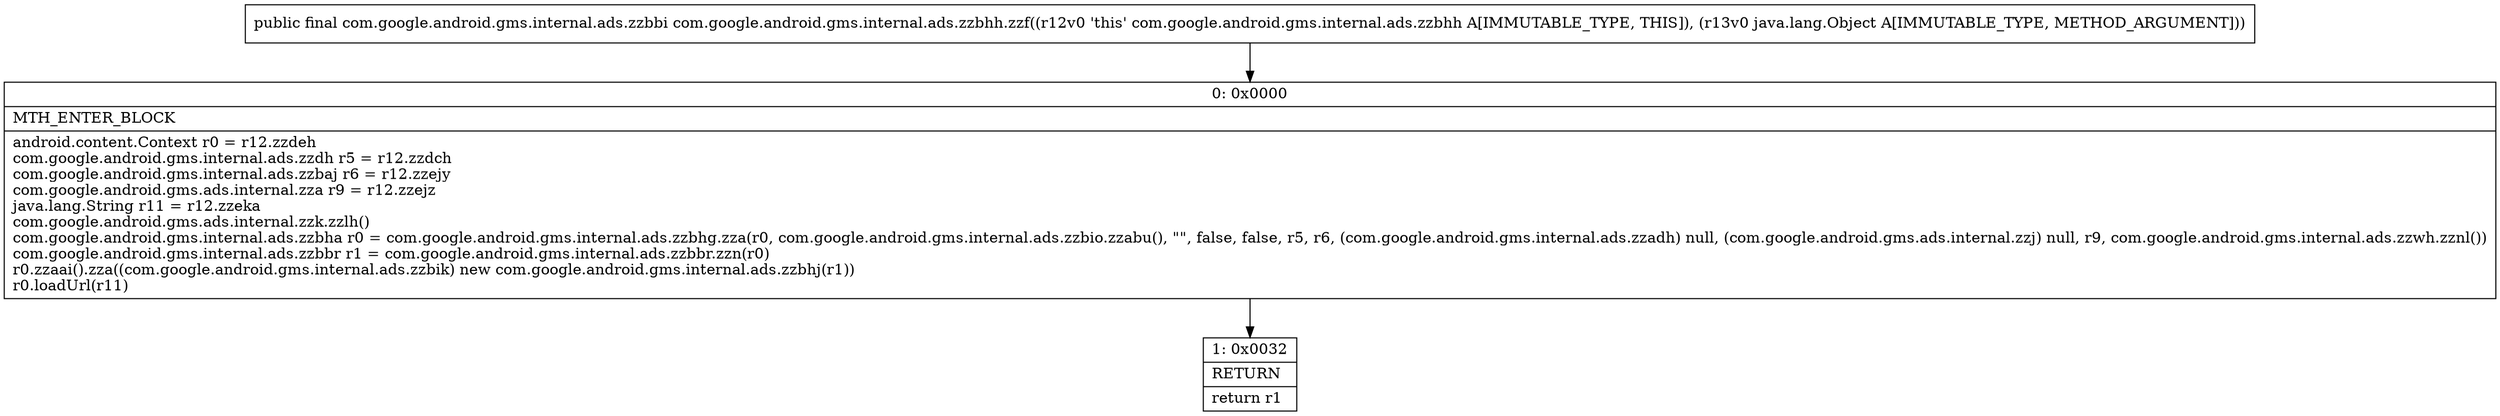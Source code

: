 digraph "CFG forcom.google.android.gms.internal.ads.zzbhh.zzf(Ljava\/lang\/Object;)Lcom\/google\/android\/gms\/internal\/ads\/zzbbi;" {
Node_0 [shape=record,label="{0\:\ 0x0000|MTH_ENTER_BLOCK\l|android.content.Context r0 = r12.zzdeh\lcom.google.android.gms.internal.ads.zzdh r5 = r12.zzdch\lcom.google.android.gms.internal.ads.zzbaj r6 = r12.zzejy\lcom.google.android.gms.ads.internal.zza r9 = r12.zzejz\ljava.lang.String r11 = r12.zzeka\lcom.google.android.gms.ads.internal.zzk.zzlh()\lcom.google.android.gms.internal.ads.zzbha r0 = com.google.android.gms.internal.ads.zzbhg.zza(r0, com.google.android.gms.internal.ads.zzbio.zzabu(), \"\", false, false, r5, r6, (com.google.android.gms.internal.ads.zzadh) null, (com.google.android.gms.ads.internal.zzj) null, r9, com.google.android.gms.internal.ads.zzwh.zznl())\lcom.google.android.gms.internal.ads.zzbbr r1 = com.google.android.gms.internal.ads.zzbbr.zzn(r0)\lr0.zzaai().zza((com.google.android.gms.internal.ads.zzbik) new com.google.android.gms.internal.ads.zzbhj(r1))\lr0.loadUrl(r11)\l}"];
Node_1 [shape=record,label="{1\:\ 0x0032|RETURN\l|return r1\l}"];
MethodNode[shape=record,label="{public final com.google.android.gms.internal.ads.zzbbi com.google.android.gms.internal.ads.zzbhh.zzf((r12v0 'this' com.google.android.gms.internal.ads.zzbhh A[IMMUTABLE_TYPE, THIS]), (r13v0 java.lang.Object A[IMMUTABLE_TYPE, METHOD_ARGUMENT])) }"];
MethodNode -> Node_0;
Node_0 -> Node_1;
}

